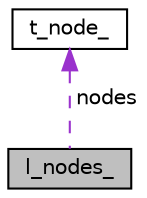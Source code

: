 digraph "l_nodes_"
{
 // LATEX_PDF_SIZE
  edge [fontname="Helvetica",fontsize="10",labelfontname="Helvetica",labelfontsize="10"];
  node [fontname="Helvetica",fontsize="10",shape=record];
  Node1 [label="l_nodes_",height=0.2,width=0.4,color="black", fillcolor="grey75", style="filled", fontcolor="black",tooltip="List of geometry nodes t_node_."];
  Node2 -> Node1 [dir="back",color="darkorchid3",fontsize="10",style="dashed",label=" nodes" ,fontname="Helvetica"];
  Node2 [label="t_node_",height=0.2,width=0.4,color="black", fillcolor="white", style="filled",URL="$structt__node__.html",tooltip="Geometry mesh node."];
}
